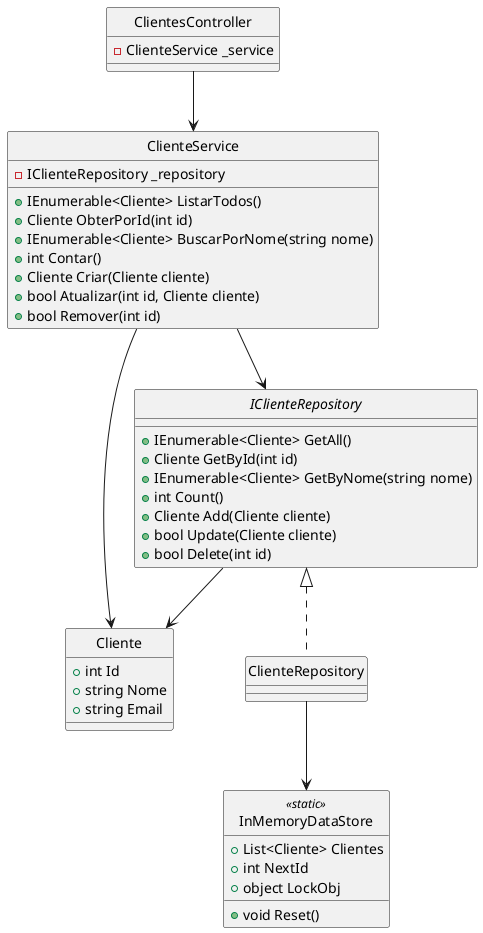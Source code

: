@startuml class
skinparam style strictuml

class Cliente {
  +int Id
  +string Nome
  +string Email
}

interface IClienteRepository {
  +IEnumerable<Cliente> GetAll()
  +Cliente GetById(int id)
  +IEnumerable<Cliente> GetByNome(string nome)
  +int Count()
  +Cliente Add(Cliente cliente)
  +bool Update(Cliente cliente)
  +bool Delete(int id)
}

class ClienteRepository implements IClienteRepository
class ClienteService {
  -IClienteRepository _repository
  +IEnumerable<Cliente> ListarTodos()
  +Cliente ObterPorId(int id)
  +IEnumerable<Cliente> BuscarPorNome(string nome)
  +int Contar()
  +Cliente Criar(Cliente cliente)
  +bool Atualizar(int id, Cliente cliente)
  +bool Remover(int id)
}

class ClientesController {
  -ClienteService _service
}

class InMemoryDataStore <<static>> {
  +List<Cliente> Clientes
  +int NextId
  +object LockObj
  +void Reset()
}

ClientesController --> ClienteService
ClienteService --> IClienteRepository
ClienteRepository --> InMemoryDataStore
IClienteRepository --> Cliente
ClienteService --> Cliente
@enduml